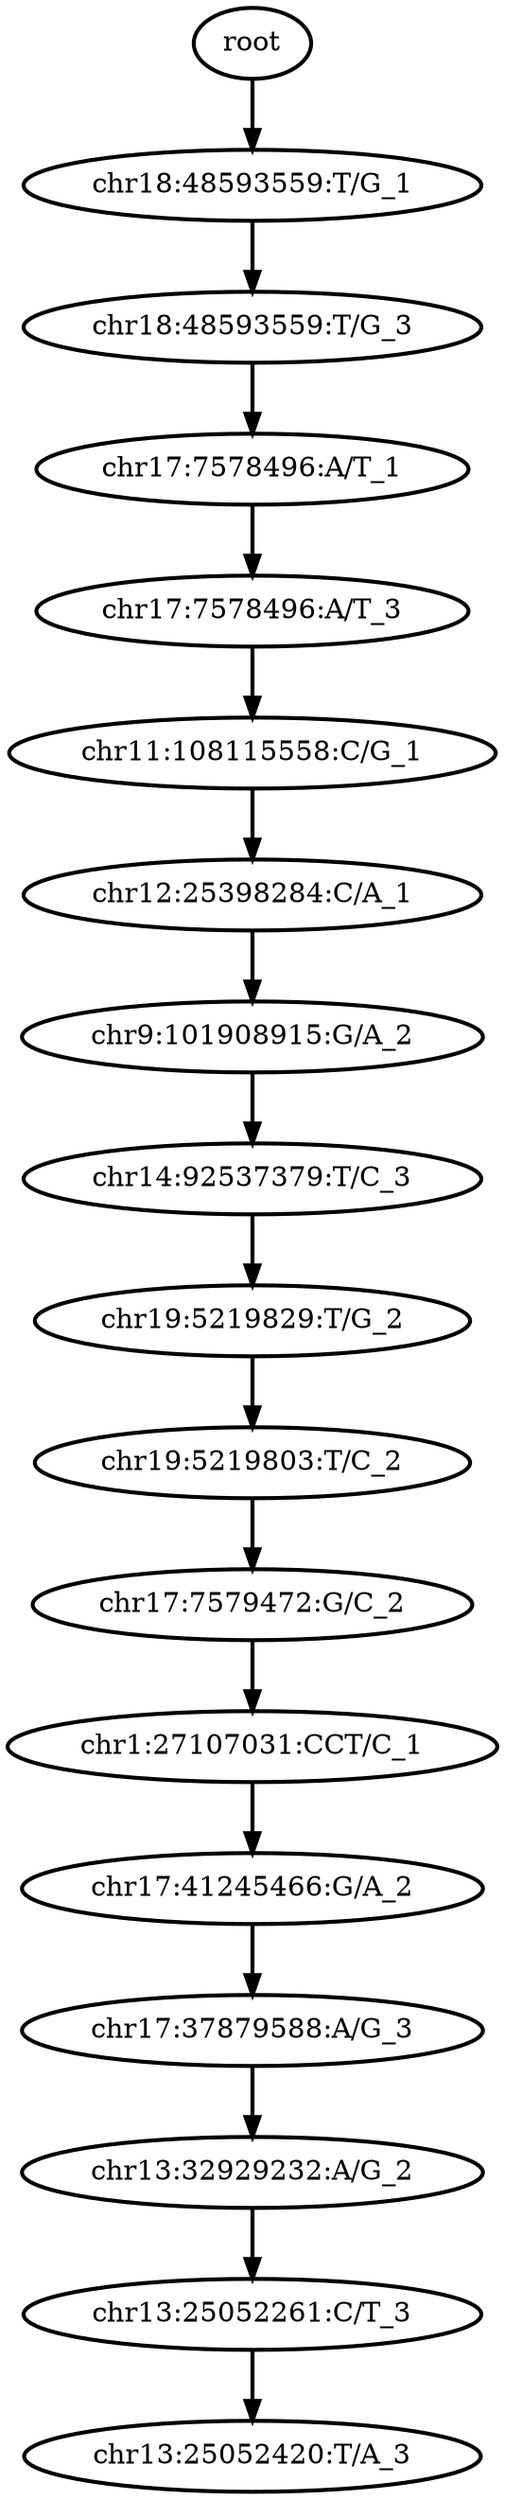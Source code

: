 digraph N {
	overlap="false"
	rankdir="TB"
	0 [label="root", style="bold"];
	1 [label="chr18:48593559:T/G_1", style="bold"];
	2 [label="chr18:48593559:T/G_3", style="bold"];
	3 [label="chr17:7578496:A/T_1", style="bold"];
	4 [label="chr17:7578496:A/T_3", style="bold"];
	5 [label="chr11:108115558:C/G_1", style="bold"];
	6 [label="chr12:25398284:C/A_1", style="bold"];
	7 [label="chr9:101908915:G/A_2", style="bold"];
	8 [label="chr14:92537379:T/C_3", style="bold"];
	9 [label="chr19:5219829:T/G_2", style="bold"];
	10 [label="chr19:5219803:T/C_2", style="bold"];
	11 [label="chr17:7579472:G/C_2", style="bold"];
	12 [label="chr1:27107031:CCT/C_1", style="bold"];
	13 [label="chr17:41245466:G/A_2", style="bold"];
	14 [label="chr17:37879588:A/G_3", style="bold"];
	15 [label="chr13:32929232:A/G_2", style="bold"];
	16 [label="chr13:25052261:C/T_3", style="bold"];
	17 [label="chr13:25052420:T/A_3", style="bold"];
	0 -> 1 [style="bold"];
	1 -> 2 [style="bold"];
	2 -> 3 [style="bold"];
	3 -> 4 [style="bold"];
	4 -> 5 [style="bold"];
	5 -> 6 [style="bold"];
	6 -> 7 [style="bold"];
	7 -> 8 [style="bold"];
	8 -> 9 [style="bold"];
	9 -> 10 [style="bold"];
	10 -> 11 [style="bold"];
	11 -> 12 [style="bold"];
	12 -> 13 [style="bold"];
	13 -> 14 [style="bold"];
	14 -> 15 [style="bold"];
	15 -> 16 [style="bold"];
	16 -> 17 [style="bold"];
}